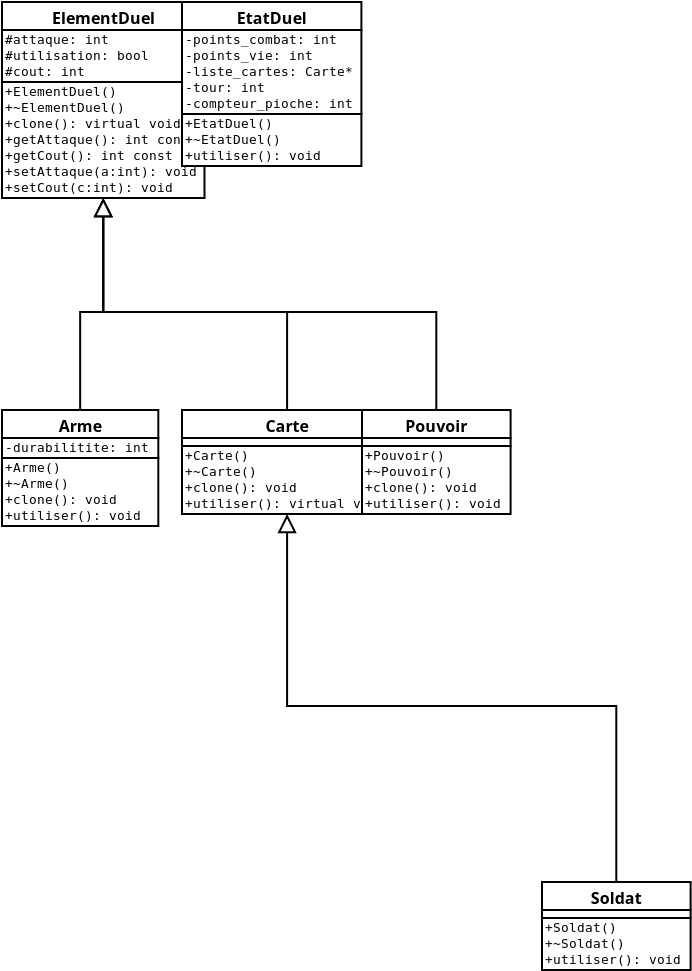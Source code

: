 <?xml version="1.0"?>
<dia:diagram xmlns:dia="http://www.lysator.liu.se/~alla/dia/">
  <dia:layer name="Background" visible="true">
    <dia:object type="UML - Class" version="0" id="O6">
      <dia:attribute name="obj_pos">
        <dia:point val="-4.500,-30.250"/>
      </dia:attribute>
      <dia:attribute name="obj_bb">
        <dia:rectangle val="-4.500,-30.250;4.500,-20.250"/>
      </dia:attribute>
      <dia:attribute name="elem_corner">
        <dia:point val="-4.500,-30.250"/>
      </dia:attribute>
      <dia:attribute name="elem_width">
        <dia:real val="9.000"/>
      </dia:attribute>
      <dia:attribute name="elem_height">
        <dia:real val="10.000"/>
      </dia:attribute>
      <dia:attribute name="name">
        <dia:string>#ElementDuel#</dia:string>
      </dia:attribute>
      <dia:attribute name="stereotype">
              <dia:string/>
            </dia:attribute>
      <dia:attribute name="abstract">
        <dia:boolean val="false"/>
      </dia:attribute>
      <dia:attribute name="suppress_attributes">
        <dia:boolean val="false"/>
      </dia:attribute>
      <dia:attribute name="suppress_operations">
        <dia:boolean val="false"/>
      </dia:attribute>
      <dia:attribute name="visible_attributes">
        <dia:boolean val="true"/>
      </dia:attribute>
      <dia:attribute name="visible_operations">
        <dia:boolean val="true"/>
      </dia:attribute>
      <dia:attribute name="foreground_color">
        <dia:color val="#000000"/>
      </dia:attribute>
      <dia:attribute name="background_color">
        <dia:color val="#ffffff"/>
      </dia:attribute>

            <dia:attribute name="attributes">
                <dia:composite type="umlattribute">
          <dia:attribute name="name">
            <dia:string>#attaque#</dia:string>
          </dia:attribute>
          <dia:attribute name="type">
            <dia:string>#int #</dia:string>
          </dia:attribute>
          <dia:attribute name="value">
            <dia:string></dia:string>
          </dia:attribute>
          <dia:attribute name="visibility">
            <dia:enum val="2"/>
          </dia:attribute>
          <dia:attribute name="abstract">
            <dia:boolean val="false"/>
          </dia:attribute>
          <dia:attribute name="class_scope">
            <dia:boolean val="false"/>
          </dia:attribute>
        </dia:composite>
                <dia:composite type="umlattribute">
          <dia:attribute name="name">
            <dia:string>#utilisation#</dia:string>
          </dia:attribute>
          <dia:attribute name="type">
            <dia:string>#bool #</dia:string>
          </dia:attribute>
          <dia:attribute name="value">
            <dia:string></dia:string>
          </dia:attribute>
          <dia:attribute name="visibility">
            <dia:enum val="2"/>
          </dia:attribute>
          <dia:attribute name="abstract">
            <dia:boolean val="false"/>
          </dia:attribute>
          <dia:attribute name="class_scope">
            <dia:boolean val="false"/>
          </dia:attribute>
        </dia:composite>
                <dia:composite type="umlattribute">
          <dia:attribute name="name">
            <dia:string>#cout#</dia:string>
          </dia:attribute>
          <dia:attribute name="type">
            <dia:string>#int #</dia:string>
          </dia:attribute>
          <dia:attribute name="value">
            <dia:string></dia:string>
          </dia:attribute>
          <dia:attribute name="visibility">
            <dia:enum val="2"/>
          </dia:attribute>
          <dia:attribute name="abstract">
            <dia:boolean val="false"/>
          </dia:attribute>
          <dia:attribute name="class_scope">
            <dia:boolean val="false"/>
          </dia:attribute>
        </dia:composite>
              </dia:attribute>
                  <dia:attribute name="operations">
                <dia:composite type="umloperation">
          <dia:attribute name="name">
            <dia:string>#ElementDuel#</dia:string>
          </dia:attribute>
          <dia:attribute name="type">
	  	     <dia:string/>
	            </dia:attribute>
          <dia:attribute name="visibility">
            <dia:enum val="0"/>
          </dia:attribute>
          <dia:attribute name="abstract">
            <dia:boolean val="false"/>
          </dia:attribute>
          <dia:attribute name="class_scope">
            <dia:boolean val="false"/>
          </dia:attribute>
	  	  <dia:attribute name = "parameters"/>
	          </dia:composite>
                <dia:composite type="umloperation">
          <dia:attribute name="name">
            <dia:string>#~ElementDuel#</dia:string>
          </dia:attribute>
          <dia:attribute name="type">
	  	     <dia:string/>
	            </dia:attribute>
          <dia:attribute name="visibility">
            <dia:enum val="0"/>
          </dia:attribute>
          <dia:attribute name="abstract">
            <dia:boolean val="false"/>
          </dia:attribute>
          <dia:attribute name="class_scope">
            <dia:boolean val="false"/>
          </dia:attribute>
	  	  <dia:attribute name = "parameters"/>
	          </dia:composite>
                <dia:composite type="umloperation">
          <dia:attribute name="name">
            <dia:string>#clone#</dia:string>
          </dia:attribute>
          <dia:attribute name="type">
	              <dia:string>#virtual void #</dia:string>
	            </dia:attribute>
          <dia:attribute name="visibility">
            <dia:enum val="0"/>
          </dia:attribute>
          <dia:attribute name="abstract">
            <dia:boolean val="false"/>
          </dia:attribute>
          <dia:attribute name="class_scope">
            <dia:boolean val="false"/>
          </dia:attribute>
	  	  <dia:attribute name = "parameters"/>
	          </dia:composite>
                <dia:composite type="umloperation">
          <dia:attribute name="name">
            <dia:string>#getAttaque#</dia:string>
          </dia:attribute>
          <dia:attribute name="type">
	              <dia:string>#int const #</dia:string>
	            </dia:attribute>
          <dia:attribute name="visibility">
            <dia:enum val="0"/>
          </dia:attribute>
          <dia:attribute name="abstract">
            <dia:boolean val="false"/>
          </dia:attribute>
          <dia:attribute name="class_scope">
            <dia:boolean val="false"/>
          </dia:attribute>
	  	  <dia:attribute name = "parameters"/>
	          </dia:composite>
                <dia:composite type="umloperation">
          <dia:attribute name="name">
            <dia:string>#getCout#</dia:string>
          </dia:attribute>
          <dia:attribute name="type">
	              <dia:string>#int const #</dia:string>
	            </dia:attribute>
          <dia:attribute name="visibility">
            <dia:enum val="0"/>
          </dia:attribute>
          <dia:attribute name="abstract">
            <dia:boolean val="false"/>
          </dia:attribute>
          <dia:attribute name="class_scope">
            <dia:boolean val="false"/>
          </dia:attribute>
	  	  <dia:attribute name = "parameters"/>
	          </dia:composite>
                <dia:composite type="umloperation">
          <dia:attribute name="name">
            <dia:string>#setAttaque#</dia:string>
          </dia:attribute>
          <dia:attribute name="type">
	              <dia:string>#void #</dia:string>
	            </dia:attribute>
          <dia:attribute name="visibility">
            <dia:enum val="0"/>
          </dia:attribute>
          <dia:attribute name="abstract">
            <dia:boolean val="false"/>
          </dia:attribute>
          <dia:attribute name="class_scope">
            <dia:boolean val="false"/>
          </dia:attribute>
	            <dia:attribute name="parameters">
                        <dia:composite type="umlparameter">
              <dia:attribute name="name">
                <dia:string>#a#</dia:string>
              </dia:attribute>
              <dia:attribute name="type">
                <dia:string>#int#</dia:string>
              </dia:attribute>
              <dia:attribute name="value">
                              <dia:enum val="0"/>
                            </dia:attribute>
              <dia:attribute name="kind">
                              <dia:enum val="0"/>
                            </dia:attribute>
            </dia:composite>
                      </dia:attribute>
	          </dia:composite>
                <dia:composite type="umloperation">
          <dia:attribute name="name">
            <dia:string>#setCout#</dia:string>
          </dia:attribute>
          <dia:attribute name="type">
	              <dia:string>#void #</dia:string>
	            </dia:attribute>
          <dia:attribute name="visibility">
            <dia:enum val="0"/>
          </dia:attribute>
          <dia:attribute name="abstract">
            <dia:boolean val="false"/>
          </dia:attribute>
          <dia:attribute name="class_scope">
            <dia:boolean val="false"/>
          </dia:attribute>
	            <dia:attribute name="parameters">
                        <dia:composite type="umlparameter">
              <dia:attribute name="name">
                <dia:string>#c#</dia:string>
              </dia:attribute>
              <dia:attribute name="type">
                <dia:string>#int#</dia:string>
              </dia:attribute>
              <dia:attribute name="value">
                              <dia:enum val="0"/>
                            </dia:attribute>
              <dia:attribute name="kind">
                              <dia:enum val="0"/>
                            </dia:attribute>
            </dia:composite>
                      </dia:attribute>
	          </dia:composite>
              </dia:attribute>
            <dia:attribute name="template">
        <dia:boolean val="false"/>
      </dia:attribute>
      <dia:attribute name="templates"/>
    </dia:object>
    <dia:object type="UML - Class" version="0" id="O4">
      <dia:attribute name="obj_pos">
        <dia:point val="4.500,-9.850"/>
      </dia:attribute>
      <dia:attribute name="obj_bb">
        <dia:rectangle val="4.500,-9.850;13.500,-4.650"/>
      </dia:attribute>
      <dia:attribute name="elem_corner">
        <dia:point val="4.500,-9.850"/>
      </dia:attribute>
      <dia:attribute name="elem_width">
        <dia:real val="9.000"/>
      </dia:attribute>
      <dia:attribute name="elem_height">
        <dia:real val="5.200"/>
      </dia:attribute>
      <dia:attribute name="name">
        <dia:string>#Carte#</dia:string>
      </dia:attribute>
      <dia:attribute name="stereotype">
              <dia:string/>
            </dia:attribute>
      <dia:attribute name="abstract">
        <dia:boolean val="false"/>
      </dia:attribute>
      <dia:attribute name="suppress_attributes">
        <dia:boolean val="false"/>
      </dia:attribute>
      <dia:attribute name="suppress_operations">
        <dia:boolean val="false"/>
      </dia:attribute>
      <dia:attribute name="visible_attributes">
        <dia:boolean val="true"/>
      </dia:attribute>
      <dia:attribute name="visible_operations">
        <dia:boolean val="true"/>
      </dia:attribute>
      <dia:attribute name="foreground_color">
        <dia:color val="#000000"/>
      </dia:attribute>
      <dia:attribute name="background_color">
        <dia:color val="#ffffff"/>
      </dia:attribute>

            <dia:attribute name = "attributes"/>
                  <dia:attribute name="operations">
                <dia:composite type="umloperation">
          <dia:attribute name="name">
            <dia:string>#Carte#</dia:string>
          </dia:attribute>
          <dia:attribute name="type">
	  	     <dia:string/>
	            </dia:attribute>
          <dia:attribute name="visibility">
            <dia:enum val="0"/>
          </dia:attribute>
          <dia:attribute name="abstract">
            <dia:boolean val="false"/>
          </dia:attribute>
          <dia:attribute name="class_scope">
            <dia:boolean val="false"/>
          </dia:attribute>
	  	  <dia:attribute name = "parameters"/>
	          </dia:composite>
                <dia:composite type="umloperation">
          <dia:attribute name="name">
            <dia:string>#~Carte#</dia:string>
          </dia:attribute>
          <dia:attribute name="type">
	  	     <dia:string/>
	            </dia:attribute>
          <dia:attribute name="visibility">
            <dia:enum val="0"/>
          </dia:attribute>
          <dia:attribute name="abstract">
            <dia:boolean val="false"/>
          </dia:attribute>
          <dia:attribute name="class_scope">
            <dia:boolean val="false"/>
          </dia:attribute>
	  	  <dia:attribute name = "parameters"/>
	          </dia:composite>
                <dia:composite type="umloperation">
          <dia:attribute name="name">
            <dia:string>#clone#</dia:string>
          </dia:attribute>
          <dia:attribute name="type">
	              <dia:string>#void #</dia:string>
	            </dia:attribute>
          <dia:attribute name="visibility">
            <dia:enum val="0"/>
          </dia:attribute>
          <dia:attribute name="abstract">
            <dia:boolean val="false"/>
          </dia:attribute>
          <dia:attribute name="class_scope">
            <dia:boolean val="false"/>
          </dia:attribute>
	  	  <dia:attribute name = "parameters"/>
	          </dia:composite>
                <dia:composite type="umloperation">
          <dia:attribute name="name">
            <dia:string>#utiliser#</dia:string>
          </dia:attribute>
          <dia:attribute name="type">
	              <dia:string>#virtual void #</dia:string>
	            </dia:attribute>
          <dia:attribute name="visibility">
            <dia:enum val="0"/>
          </dia:attribute>
          <dia:attribute name="abstract">
            <dia:boolean val="false"/>
          </dia:attribute>
          <dia:attribute name="class_scope">
            <dia:boolean val="false"/>
          </dia:attribute>
	  	  <dia:attribute name = "parameters"/>
	          </dia:composite>
              </dia:attribute>
            <dia:attribute name="template">
        <dia:boolean val="false"/>
      </dia:attribute>
      <dia:attribute name="templates"/>
    </dia:object>
    <dia:object type="UML - Class" version="0" id="O9">
      <dia:attribute name="obj_pos">
        <dia:point val="22.500,13.750"/>
      </dia:attribute>
      <dia:attribute name="obj_bb">
        <dia:rectangle val="22.500,13.750;31.500,18.150"/>
      </dia:attribute>
      <dia:attribute name="elem_corner">
        <dia:point val="22.500,13.750"/>
      </dia:attribute>
      <dia:attribute name="elem_width">
        <dia:real val="9.000"/>
      </dia:attribute>
      <dia:attribute name="elem_height">
        <dia:real val="4.400"/>
      </dia:attribute>
      <dia:attribute name="name">
        <dia:string>#Soldat#</dia:string>
      </dia:attribute>
      <dia:attribute name="stereotype">
              <dia:string/>
            </dia:attribute>
      <dia:attribute name="abstract">
        <dia:boolean val="false"/>
      </dia:attribute>
      <dia:attribute name="suppress_attributes">
        <dia:boolean val="false"/>
      </dia:attribute>
      <dia:attribute name="suppress_operations">
        <dia:boolean val="false"/>
      </dia:attribute>
      <dia:attribute name="visible_attributes">
        <dia:boolean val="true"/>
      </dia:attribute>
      <dia:attribute name="visible_operations">
        <dia:boolean val="true"/>
      </dia:attribute>
      <dia:attribute name="foreground_color">
        <dia:color val="#000000"/>
      </dia:attribute>
      <dia:attribute name="background_color">
        <dia:color val="#ffffff"/>
      </dia:attribute>

            <dia:attribute name = "attributes"/>
                  <dia:attribute name="operations">
                <dia:composite type="umloperation">
          <dia:attribute name="name">
            <dia:string>#Soldat#</dia:string>
          </dia:attribute>
          <dia:attribute name="type">
	  	     <dia:string/>
	            </dia:attribute>
          <dia:attribute name="visibility">
            <dia:enum val="0"/>
          </dia:attribute>
          <dia:attribute name="abstract">
            <dia:boolean val="false"/>
          </dia:attribute>
          <dia:attribute name="class_scope">
            <dia:boolean val="false"/>
          </dia:attribute>
	  	  <dia:attribute name = "parameters"/>
	          </dia:composite>
                <dia:composite type="umloperation">
          <dia:attribute name="name">
            <dia:string>#~Soldat#</dia:string>
          </dia:attribute>
          <dia:attribute name="type">
	  	     <dia:string/>
	            </dia:attribute>
          <dia:attribute name="visibility">
            <dia:enum val="0"/>
          </dia:attribute>
          <dia:attribute name="abstract">
            <dia:boolean val="false"/>
          </dia:attribute>
          <dia:attribute name="class_scope">
            <dia:boolean val="false"/>
          </dia:attribute>
	  	  <dia:attribute name = "parameters"/>
	          </dia:composite>
                <dia:composite type="umloperation">
          <dia:attribute name="name">
            <dia:string>#utiliser#</dia:string>
          </dia:attribute>
          <dia:attribute name="type">
	              <dia:string>#void #</dia:string>
	            </dia:attribute>
          <dia:attribute name="visibility">
            <dia:enum val="0"/>
          </dia:attribute>
          <dia:attribute name="abstract">
            <dia:boolean val="false"/>
          </dia:attribute>
          <dia:attribute name="class_scope">
            <dia:boolean val="false"/>
          </dia:attribute>
	  	  <dia:attribute name = "parameters"/>
	          </dia:composite>
              </dia:attribute>
            <dia:attribute name="template">
        <dia:boolean val="false"/>
      </dia:attribute>
      <dia:attribute name="templates"/>
    </dia:object>
    <dia:object type="UML - Class" version="0" id="O7">
      <dia:attribute name="obj_pos">
        <dia:point val="-4.500,-9.850"/>
      </dia:attribute>
      <dia:attribute name="obj_bb">
        <dia:rectangle val="-4.500,-9.850;4.500,-3.850"/>
      </dia:attribute>
      <dia:attribute name="elem_corner">
        <dia:point val="-4.500,-9.850"/>
      </dia:attribute>
      <dia:attribute name="elem_width">
        <dia:real val="9.000"/>
      </dia:attribute>
      <dia:attribute name="elem_height">
        <dia:real val="6.000"/>
      </dia:attribute>
      <dia:attribute name="name">
        <dia:string>#Arme#</dia:string>
      </dia:attribute>
      <dia:attribute name="stereotype">
              <dia:string/>
            </dia:attribute>
      <dia:attribute name="abstract">
        <dia:boolean val="false"/>
      </dia:attribute>
      <dia:attribute name="suppress_attributes">
        <dia:boolean val="false"/>
      </dia:attribute>
      <dia:attribute name="suppress_operations">
        <dia:boolean val="false"/>
      </dia:attribute>
      <dia:attribute name="visible_attributes">
        <dia:boolean val="true"/>
      </dia:attribute>
      <dia:attribute name="visible_operations">
        <dia:boolean val="true"/>
      </dia:attribute>
      <dia:attribute name="foreground_color">
        <dia:color val="#000000"/>
      </dia:attribute>
      <dia:attribute name="background_color">
        <dia:color val="#ffffff"/>
      </dia:attribute>

            <dia:attribute name="attributes">
                <dia:composite type="umlattribute">
          <dia:attribute name="name">
            <dia:string>#durabilitite#</dia:string>
          </dia:attribute>
          <dia:attribute name="type">
            <dia:string>#int #</dia:string>
          </dia:attribute>
          <dia:attribute name="value">
            <dia:string></dia:string>
          </dia:attribute>
          <dia:attribute name="visibility">
            <dia:enum val="1"/>
          </dia:attribute>
          <dia:attribute name="abstract">
            <dia:boolean val="false"/>
          </dia:attribute>
          <dia:attribute name="class_scope">
            <dia:boolean val="false"/>
          </dia:attribute>
        </dia:composite>
              </dia:attribute>
                  <dia:attribute name="operations">
                <dia:composite type="umloperation">
          <dia:attribute name="name">
            <dia:string>#Arme#</dia:string>
          </dia:attribute>
          <dia:attribute name="type">
	  	     <dia:string/>
	            </dia:attribute>
          <dia:attribute name="visibility">
            <dia:enum val="0"/>
          </dia:attribute>
          <dia:attribute name="abstract">
            <dia:boolean val="false"/>
          </dia:attribute>
          <dia:attribute name="class_scope">
            <dia:boolean val="false"/>
          </dia:attribute>
	  	  <dia:attribute name = "parameters"/>
	          </dia:composite>
                <dia:composite type="umloperation">
          <dia:attribute name="name">
            <dia:string>#~Arme#</dia:string>
          </dia:attribute>
          <dia:attribute name="type">
	  	     <dia:string/>
	            </dia:attribute>
          <dia:attribute name="visibility">
            <dia:enum val="0"/>
          </dia:attribute>
          <dia:attribute name="abstract">
            <dia:boolean val="false"/>
          </dia:attribute>
          <dia:attribute name="class_scope">
            <dia:boolean val="false"/>
          </dia:attribute>
	  	  <dia:attribute name = "parameters"/>
	          </dia:composite>
                <dia:composite type="umloperation">
          <dia:attribute name="name">
            <dia:string>#clone#</dia:string>
          </dia:attribute>
          <dia:attribute name="type">
	              <dia:string>#void #</dia:string>
	            </dia:attribute>
          <dia:attribute name="visibility">
            <dia:enum val="0"/>
          </dia:attribute>
          <dia:attribute name="abstract">
            <dia:boolean val="false"/>
          </dia:attribute>
          <dia:attribute name="class_scope">
            <dia:boolean val="false"/>
          </dia:attribute>
	  	  <dia:attribute name = "parameters"/>
	          </dia:composite>
                <dia:composite type="umloperation">
          <dia:attribute name="name">
            <dia:string>#utiliser#</dia:string>
          </dia:attribute>
          <dia:attribute name="type">
	              <dia:string>#void #</dia:string>
	            </dia:attribute>
          <dia:attribute name="visibility">
            <dia:enum val="0"/>
          </dia:attribute>
          <dia:attribute name="abstract">
            <dia:boolean val="false"/>
          </dia:attribute>
          <dia:attribute name="class_scope">
            <dia:boolean val="false"/>
          </dia:attribute>
	  	  <dia:attribute name = "parameters"/>
	          </dia:composite>
              </dia:attribute>
            <dia:attribute name="template">
        <dia:boolean val="false"/>
      </dia:attribute>
      <dia:attribute name="templates"/>
    </dia:object>
    <dia:object type="UML - Class" version="0" id="O0">
      <dia:attribute name="obj_pos">
        <dia:point val="13.500,-9.850"/>
      </dia:attribute>
      <dia:attribute name="obj_bb">
        <dia:rectangle val="13.500,-9.850;22.500,-4.650"/>
      </dia:attribute>
      <dia:attribute name="elem_corner">
        <dia:point val="13.500,-9.850"/>
      </dia:attribute>
      <dia:attribute name="elem_width">
        <dia:real val="9.000"/>
      </dia:attribute>
      <dia:attribute name="elem_height">
        <dia:real val="5.200"/>
      </dia:attribute>
      <dia:attribute name="name">
        <dia:string>#Pouvoir#</dia:string>
      </dia:attribute>
      <dia:attribute name="stereotype">
              <dia:string/>
            </dia:attribute>
      <dia:attribute name="abstract">
        <dia:boolean val="false"/>
      </dia:attribute>
      <dia:attribute name="suppress_attributes">
        <dia:boolean val="false"/>
      </dia:attribute>
      <dia:attribute name="suppress_operations">
        <dia:boolean val="false"/>
      </dia:attribute>
      <dia:attribute name="visible_attributes">
        <dia:boolean val="true"/>
      </dia:attribute>
      <dia:attribute name="visible_operations">
        <dia:boolean val="true"/>
      </dia:attribute>
      <dia:attribute name="foreground_color">
        <dia:color val="#000000"/>
      </dia:attribute>
      <dia:attribute name="background_color">
        <dia:color val="#ffffff"/>
      </dia:attribute>

            <dia:attribute name = "attributes"/>
                  <dia:attribute name="operations">
                <dia:composite type="umloperation">
          <dia:attribute name="name">
            <dia:string>#Pouvoir#</dia:string>
          </dia:attribute>
          <dia:attribute name="type">
	  	     <dia:string/>
	            </dia:attribute>
          <dia:attribute name="visibility">
            <dia:enum val="0"/>
          </dia:attribute>
          <dia:attribute name="abstract">
            <dia:boolean val="false"/>
          </dia:attribute>
          <dia:attribute name="class_scope">
            <dia:boolean val="false"/>
          </dia:attribute>
	  	  <dia:attribute name = "parameters"/>
	          </dia:composite>
                <dia:composite type="umloperation">
          <dia:attribute name="name">
            <dia:string>#~Pouvoir#</dia:string>
          </dia:attribute>
          <dia:attribute name="type">
	  	     <dia:string/>
	            </dia:attribute>
          <dia:attribute name="visibility">
            <dia:enum val="0"/>
          </dia:attribute>
          <dia:attribute name="abstract">
            <dia:boolean val="false"/>
          </dia:attribute>
          <dia:attribute name="class_scope">
            <dia:boolean val="false"/>
          </dia:attribute>
	  	  <dia:attribute name = "parameters"/>
	          </dia:composite>
                <dia:composite type="umloperation">
          <dia:attribute name="name">
            <dia:string>#clone#</dia:string>
          </dia:attribute>
          <dia:attribute name="type">
	              <dia:string>#void #</dia:string>
	            </dia:attribute>
          <dia:attribute name="visibility">
            <dia:enum val="0"/>
          </dia:attribute>
          <dia:attribute name="abstract">
            <dia:boolean val="false"/>
          </dia:attribute>
          <dia:attribute name="class_scope">
            <dia:boolean val="false"/>
          </dia:attribute>
	  	  <dia:attribute name = "parameters"/>
	          </dia:composite>
                <dia:composite type="umloperation">
          <dia:attribute name="name">
            <dia:string>#utiliser#</dia:string>
          </dia:attribute>
          <dia:attribute name="type">
	              <dia:string>#void #</dia:string>
	            </dia:attribute>
          <dia:attribute name="visibility">
            <dia:enum val="0"/>
          </dia:attribute>
          <dia:attribute name="abstract">
            <dia:boolean val="false"/>
          </dia:attribute>
          <dia:attribute name="class_scope">
            <dia:boolean val="false"/>
          </dia:attribute>
	  	  <dia:attribute name = "parameters"/>
	          </dia:composite>
              </dia:attribute>
            <dia:attribute name="template">
        <dia:boolean val="false"/>
      </dia:attribute>
      <dia:attribute name="templates"/>
    </dia:object>
    <dia:object type="UML - Class" version="0" id="O3">
      <dia:attribute name="obj_pos">
        <dia:point val="4.500,-30.250"/>
      </dia:attribute>
      <dia:attribute name="obj_bb">
        <dia:rectangle val="4.500,-30.250;13.500,-21.850"/>
      </dia:attribute>
      <dia:attribute name="elem_corner">
        <dia:point val="4.500,-30.250"/>
      </dia:attribute>
      <dia:attribute name="elem_width">
        <dia:real val="9.000"/>
      </dia:attribute>
      <dia:attribute name="elem_height">
        <dia:real val="8.400"/>
      </dia:attribute>
      <dia:attribute name="name">
        <dia:string>#EtatDuel#</dia:string>
      </dia:attribute>
      <dia:attribute name="stereotype">
              <dia:string/>
            </dia:attribute>
      <dia:attribute name="abstract">
        <dia:boolean val="false"/>
      </dia:attribute>
      <dia:attribute name="suppress_attributes">
        <dia:boolean val="false"/>
      </dia:attribute>
      <dia:attribute name="suppress_operations">
        <dia:boolean val="false"/>
      </dia:attribute>
      <dia:attribute name="visible_attributes">
        <dia:boolean val="true"/>
      </dia:attribute>
      <dia:attribute name="visible_operations">
        <dia:boolean val="true"/>
      </dia:attribute>
      <dia:attribute name="foreground_color">
        <dia:color val="#000000"/>
      </dia:attribute>
      <dia:attribute name="background_color">
        <dia:color val="#ffffff"/>
      </dia:attribute>

            <dia:attribute name="attributes">
                <dia:composite type="umlattribute">
          <dia:attribute name="name">
            <dia:string>#points_combat#</dia:string>
          </dia:attribute>
          <dia:attribute name="type">
            <dia:string>#int #</dia:string>
          </dia:attribute>
          <dia:attribute name="value">
            <dia:string></dia:string>
          </dia:attribute>
          <dia:attribute name="visibility">
            <dia:enum val="1"/>
          </dia:attribute>
          <dia:attribute name="abstract">
            <dia:boolean val="false"/>
          </dia:attribute>
          <dia:attribute name="class_scope">
            <dia:boolean val="false"/>
          </dia:attribute>
        </dia:composite>
                <dia:composite type="umlattribute">
          <dia:attribute name="name">
            <dia:string>#points_vie#</dia:string>
          </dia:attribute>
          <dia:attribute name="type">
            <dia:string>#int #</dia:string>
          </dia:attribute>
          <dia:attribute name="value">
            <dia:string></dia:string>
          </dia:attribute>
          <dia:attribute name="visibility">
            <dia:enum val="1"/>
          </dia:attribute>
          <dia:attribute name="abstract">
            <dia:boolean val="false"/>
          </dia:attribute>
          <dia:attribute name="class_scope">
            <dia:boolean val="false"/>
          </dia:attribute>
        </dia:composite>
                <dia:composite type="umlattribute">
          <dia:attribute name="name">
            <dia:string>#liste_cartes#</dia:string>
          </dia:attribute>
          <dia:attribute name="type">
            <dia:string>#Carte*#</dia:string>
          </dia:attribute>
          <dia:attribute name="value">
            <dia:string></dia:string>
          </dia:attribute>
          <dia:attribute name="visibility">
            <dia:enum val="1"/>
          </dia:attribute>
          <dia:attribute name="abstract">
            <dia:boolean val="false"/>
          </dia:attribute>
          <dia:attribute name="class_scope">
            <dia:boolean val="false"/>
          </dia:attribute>
        </dia:composite>
                <dia:composite type="umlattribute">
          <dia:attribute name="name">
            <dia:string>#tour#</dia:string>
          </dia:attribute>
          <dia:attribute name="type">
            <dia:string>#int #</dia:string>
          </dia:attribute>
          <dia:attribute name="value">
            <dia:string></dia:string>
          </dia:attribute>
          <dia:attribute name="visibility">
            <dia:enum val="1"/>
          </dia:attribute>
          <dia:attribute name="abstract">
            <dia:boolean val="false"/>
          </dia:attribute>
          <dia:attribute name="class_scope">
            <dia:boolean val="false"/>
          </dia:attribute>
        </dia:composite>
                <dia:composite type="umlattribute">
          <dia:attribute name="name">
            <dia:string>#compteur_pioche#</dia:string>
          </dia:attribute>
          <dia:attribute name="type">
            <dia:string>#int #</dia:string>
          </dia:attribute>
          <dia:attribute name="value">
            <dia:string></dia:string>
          </dia:attribute>
          <dia:attribute name="visibility">
            <dia:enum val="1"/>
          </dia:attribute>
          <dia:attribute name="abstract">
            <dia:boolean val="false"/>
          </dia:attribute>
          <dia:attribute name="class_scope">
            <dia:boolean val="false"/>
          </dia:attribute>
        </dia:composite>
              </dia:attribute>
                  <dia:attribute name="operations">
                <dia:composite type="umloperation">
          <dia:attribute name="name">
            <dia:string>#EtatDuel#</dia:string>
          </dia:attribute>
          <dia:attribute name="type">
	  	     <dia:string/>
	            </dia:attribute>
          <dia:attribute name="visibility">
            <dia:enum val="0"/>
          </dia:attribute>
          <dia:attribute name="abstract">
            <dia:boolean val="false"/>
          </dia:attribute>
          <dia:attribute name="class_scope">
            <dia:boolean val="false"/>
          </dia:attribute>
	  	  <dia:attribute name = "parameters"/>
	          </dia:composite>
                <dia:composite type="umloperation">
          <dia:attribute name="name">
            <dia:string>#~EtatDuel#</dia:string>
          </dia:attribute>
          <dia:attribute name="type">
	  	     <dia:string/>
	            </dia:attribute>
          <dia:attribute name="visibility">
            <dia:enum val="0"/>
          </dia:attribute>
          <dia:attribute name="abstract">
            <dia:boolean val="false"/>
          </dia:attribute>
          <dia:attribute name="class_scope">
            <dia:boolean val="false"/>
          </dia:attribute>
	  	  <dia:attribute name = "parameters"/>
	          </dia:composite>
                <dia:composite type="umloperation">
          <dia:attribute name="name">
            <dia:string>#utiliser#</dia:string>
          </dia:attribute>
          <dia:attribute name="type">
	              <dia:string>#void #</dia:string>
	            </dia:attribute>
          <dia:attribute name="visibility">
            <dia:enum val="0"/>
          </dia:attribute>
          <dia:attribute name="abstract">
            <dia:boolean val="false"/>
          </dia:attribute>
          <dia:attribute name="class_scope">
            <dia:boolean val="false"/>
          </dia:attribute>
	  	  <dia:attribute name = "parameters"/>
	          </dia:composite>
              </dia:attribute>
            <dia:attribute name="template">
        <dia:boolean val="false"/>
      </dia:attribute>
      <dia:attribute name="templates"/>
    </dia:object>
  <dia:object type="UML - Generalization" version="0" id="O2">
   <dia:attribute name="obj_pos">
     <dia:point val="15,-12.85"/>
   </dia:attribute>
   <dia:attribute name="obj_bb">
     <dia:rectangle val="15,-12.85;20,-9.850"/>
   </dia:attribute>
   <dia:attribute name="orth_points">
     <dia:point val="15,-12.85"/>
     <dia:point val="15,-11.35"/>
     <dia:point val="20,-11.35"/>
     <dia:point val="20,-9.850"/>
   </dia:attribute>
   <dia:attribute name="orth_orient">
     <dia:enum val="1"/>
     <dia:enum val="0"/>
     <dia:enum val="1"/>
   </dia:attribute>
   <dia:attribute name="autorouting">
      <dia:boolean val="true"/>
   </dia:attribute>
   <dia:attribute name="name">
     <dia:string/>
   </dia:attribute>
   <dia:attribute name="stereotype">
      <dia:string/>
   </dia:attribute>
   <dia:connections>
     <dia:connection handle="0" to="O6" connection="6"/>
     <dia:connection handle="1" to="O0" connection="1"/>
    </dia:connections>
 </dia:object>
  <dia:object type="UML - Generalization" version="0" id="O5">
   <dia:attribute name="obj_pos">
     <dia:point val="6,-12.85"/>
   </dia:attribute>
   <dia:attribute name="obj_bb">
     <dia:rectangle val="6,-12.85;11,-9.850"/>
   </dia:attribute>
   <dia:attribute name="orth_points">
     <dia:point val="6,-12.85"/>
     <dia:point val="6,-11.35"/>
     <dia:point val="11,-11.35"/>
     <dia:point val="11,-9.850"/>
   </dia:attribute>
   <dia:attribute name="orth_orient">
     <dia:enum val="1"/>
     <dia:enum val="0"/>
     <dia:enum val="1"/>
   </dia:attribute>
   <dia:attribute name="autorouting">
      <dia:boolean val="true"/>
   </dia:attribute>
   <dia:attribute name="name">
     <dia:string/>
   </dia:attribute>
   <dia:attribute name="stereotype">
      <dia:string/>
   </dia:attribute>
   <dia:connections>
     <dia:connection handle="0" to="O6" connection="6"/>
     <dia:connection handle="1" to="O4" connection="1"/>
    </dia:connections>
 </dia:object>
  <dia:object type="UML - Generalization" version="0" id="O11">
   <dia:attribute name="obj_pos">
     <dia:point val="24,10.75"/>
   </dia:attribute>
   <dia:attribute name="obj_bb">
     <dia:rectangle val="24,10.75;29,13.750"/>
   </dia:attribute>
   <dia:attribute name="orth_points">
     <dia:point val="24,10.75"/>
     <dia:point val="24,12.25"/>
     <dia:point val="29,12.25"/>
     <dia:point val="29,13.750"/>
   </dia:attribute>
   <dia:attribute name="orth_orient">
     <dia:enum val="1"/>
     <dia:enum val="0"/>
     <dia:enum val="1"/>
   </dia:attribute>
   <dia:attribute name="autorouting">
      <dia:boolean val="true"/>
   </dia:attribute>
   <dia:attribute name="name">
     <dia:string/>
   </dia:attribute>
   <dia:attribute name="stereotype">
      <dia:string/>
   </dia:attribute>
   <dia:connections>
     <dia:connection handle="0" to="O4" connection="6"/>
     <dia:connection handle="1" to="O9" connection="1"/>
    </dia:connections>
 </dia:object>
  <dia:object type="UML - Generalization" version="0" id="O8">
   <dia:attribute name="obj_pos">
     <dia:point val="-3,-12.85"/>
   </dia:attribute>
   <dia:attribute name="obj_bb">
     <dia:rectangle val="-3,-12.85;2,-9.850"/>
   </dia:attribute>
   <dia:attribute name="orth_points">
     <dia:point val="-3,-12.85"/>
     <dia:point val="-3,-11.35"/>
     <dia:point val="2,-11.35"/>
     <dia:point val="2,-9.850"/>
   </dia:attribute>
   <dia:attribute name="orth_orient">
     <dia:enum val="1"/>
     <dia:enum val="0"/>
     <dia:enum val="1"/>
   </dia:attribute>
   <dia:attribute name="autorouting">
      <dia:boolean val="true"/>
   </dia:attribute>
   <dia:attribute name="name">
     <dia:string/>
   </dia:attribute>
   <dia:attribute name="stereotype">
      <dia:string/>
   </dia:attribute>
   <dia:connections>
     <dia:connection handle="0" to="O6" connection="6"/>
     <dia:connection handle="1" to="O7" connection="1"/>
    </dia:connections>
 </dia:object>


 </dia:layer>
</dia:diagram>
